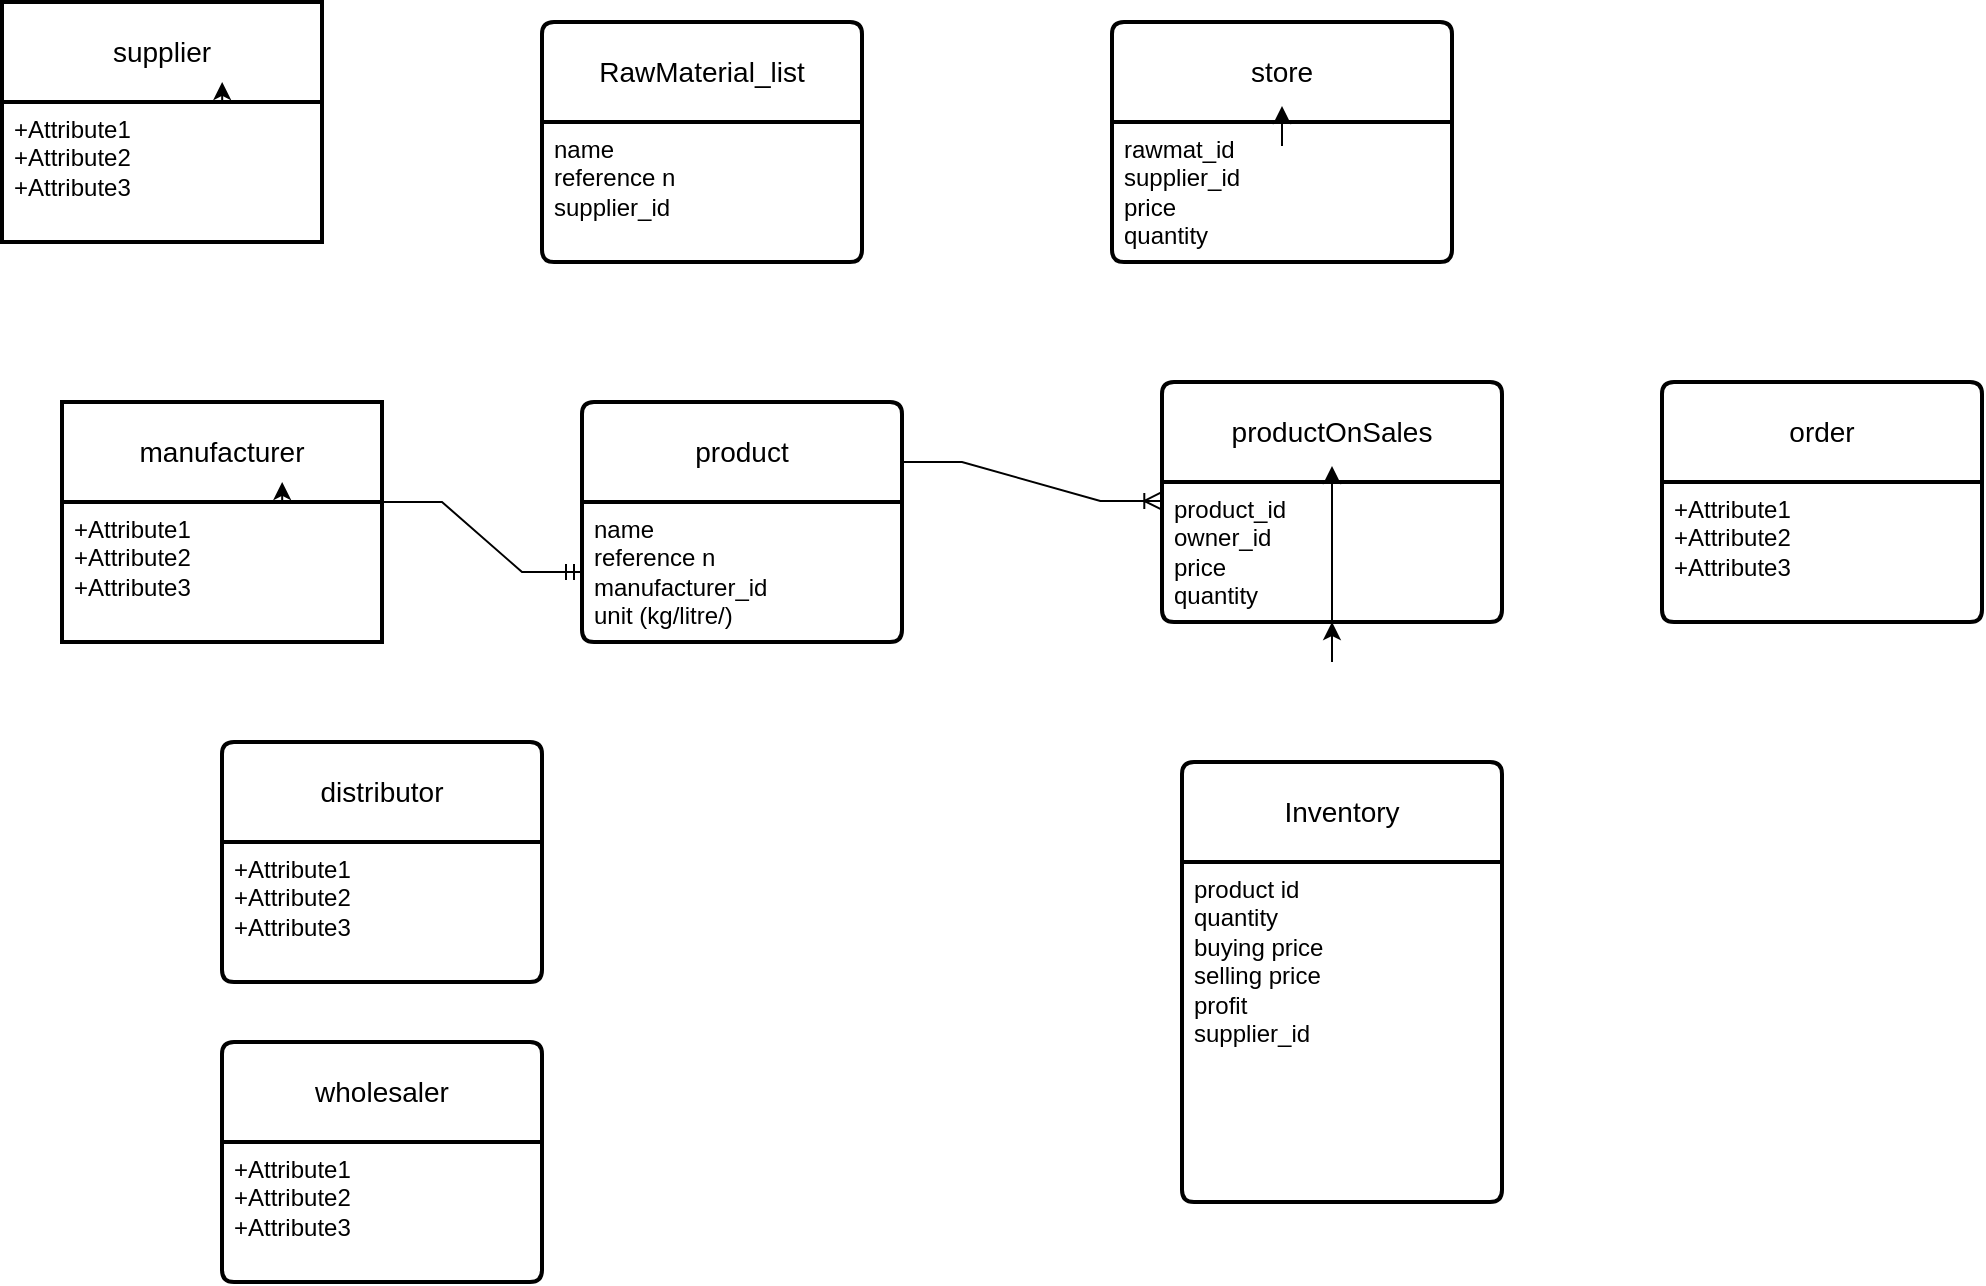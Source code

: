 <mxfile version="23.1.1" type="github">
  <diagram id="R2lEEEUBdFMjLlhIrx00" name="Page-1">
    <mxGraphModel dx="1159" dy="1920" grid="1" gridSize="10" guides="1" tooltips="1" connect="1" arrows="1" fold="1" page="1" pageScale="1" pageWidth="850" pageHeight="1100" math="0" shadow="0" extFonts="Permanent Marker^https://fonts.googleapis.com/css?family=Permanent+Marker">
      <root>
        <mxCell id="0" />
        <mxCell id="1" parent="0" />
        <mxCell id="z-T1WXoChdZg4OlU2w5N-1" style="edgeStyle=orthogonalEdgeStyle;rounded=0;orthogonalLoop=1;jettySize=auto;html=1;" edge="1" parent="1" source="0DHF4O-8l6U6Rx7QHgPa-8" target="0DHF4O-8l6U6Rx7QHgPa-7">
          <mxGeometry relative="1" as="geometry" />
        </mxCell>
        <mxCell id="0DHF4O-8l6U6Rx7QHgPa-2" value="manufacturer" style="swimlane;childLayout=stackLayout;horizontal=1;startSize=50;horizontalStack=0;rounded=1;fontSize=14;fontStyle=0;strokeWidth=2;resizeParent=0;resizeLast=1;shadow=0;dashed=0;align=center;arcSize=0;whiteSpace=wrap;html=1;" parent="1" vertex="1">
          <mxGeometry x="60" y="130" width="160" height="120" as="geometry">
            <mxRectangle x="70" y="110" width="120" height="50" as="alternateBounds" />
          </mxGeometry>
        </mxCell>
        <mxCell id="0DHF4O-8l6U6Rx7QHgPa-3" value="+Attribute1&#xa;+Attribute2&#xa;+Attribute3" style="align=left;strokeColor=none;fillColor=none;spacingLeft=4;fontSize=12;verticalAlign=top;resizable=0;rotatable=0;part=1;html=1;" parent="0DHF4O-8l6U6Rx7QHgPa-2" vertex="1">
          <mxGeometry y="50" width="160" height="70" as="geometry" />
        </mxCell>
        <mxCell id="0DHF4O-8l6U6Rx7QHgPa-13" style="edgeStyle=orthogonalEdgeStyle;rounded=0;orthogonalLoop=1;jettySize=auto;html=1;exitX=0.75;exitY=0;exitDx=0;exitDy=0;entryX=0.688;entryY=-0.143;entryDx=0;entryDy=0;entryPerimeter=0;" parent="0DHF4O-8l6U6Rx7QHgPa-2" source="0DHF4O-8l6U6Rx7QHgPa-3" target="0DHF4O-8l6U6Rx7QHgPa-3" edge="1">
          <mxGeometry relative="1" as="geometry" />
        </mxCell>
        <mxCell id="0DHF4O-8l6U6Rx7QHgPa-4" value="product" style="swimlane;childLayout=stackLayout;horizontal=1;startSize=50;horizontalStack=0;rounded=1;fontSize=14;fontStyle=0;strokeWidth=2;resizeParent=0;resizeLast=1;shadow=0;dashed=0;align=center;arcSize=4;whiteSpace=wrap;html=1;" parent="1" vertex="1">
          <mxGeometry x="320" y="130" width="160" height="120" as="geometry" />
        </mxCell>
        <mxCell id="0DHF4O-8l6U6Rx7QHgPa-5" value="name&lt;br&gt;reference n&lt;br&gt;manufacturer_id&lt;br&gt;unit (kg/litre/)" style="align=left;strokeColor=none;fillColor=none;spacingLeft=4;fontSize=12;verticalAlign=top;resizable=0;rotatable=0;part=1;html=1;" parent="0DHF4O-8l6U6Rx7QHgPa-4" vertex="1">
          <mxGeometry y="50" width="160" height="70" as="geometry" />
        </mxCell>
        <mxCell id="0DHF4O-8l6U6Rx7QHgPa-7" value="productOnSales" style="swimlane;childLayout=stackLayout;horizontal=1;startSize=50;horizontalStack=0;rounded=1;fontSize=14;fontStyle=0;strokeWidth=2;resizeParent=0;resizeLast=1;shadow=0;dashed=0;align=center;arcSize=4;whiteSpace=wrap;html=1;" parent="1" vertex="1">
          <mxGeometry x="610" y="120" width="170" height="120" as="geometry" />
        </mxCell>
        <mxCell id="0DHF4O-8l6U6Rx7QHgPa-8" value="product_id&lt;br&gt;owner_id&lt;br&gt;price&lt;br&gt;quantity" style="align=left;strokeColor=none;fillColor=none;spacingLeft=4;fontSize=12;verticalAlign=top;resizable=0;rotatable=0;part=1;html=1;" parent="0DHF4O-8l6U6Rx7QHgPa-7" vertex="1">
          <mxGeometry y="50" width="170" height="70" as="geometry" />
        </mxCell>
        <mxCell id="0DHF4O-8l6U6Rx7QHgPa-20" style="edgeStyle=orthogonalEdgeStyle;rounded=0;orthogonalLoop=1;jettySize=auto;html=1;entryX=0.5;entryY=0.25;entryDx=0;entryDy=0;entryPerimeter=0;" parent="0DHF4O-8l6U6Rx7QHgPa-7" edge="1">
          <mxGeometry relative="1" as="geometry">
            <mxPoint x="85" y="62" as="sourcePoint" />
            <mxPoint x="85" y="42" as="targetPoint" />
          </mxGeometry>
        </mxCell>
        <mxCell id="0DHF4O-8l6U6Rx7QHgPa-9" value="" style="edgeStyle=entityRelationEdgeStyle;fontSize=12;html=1;endArrow=ERoneToMany;rounded=0;exitX=1;exitY=0.25;exitDx=0;exitDy=0;entryX=-0.005;entryY=0.135;entryDx=0;entryDy=0;entryPerimeter=0;" parent="1" source="0DHF4O-8l6U6Rx7QHgPa-4" target="0DHF4O-8l6U6Rx7QHgPa-8" edge="1">
          <mxGeometry width="100" height="100" relative="1" as="geometry">
            <mxPoint x="490" y="150.75" as="sourcePoint" />
            <mxPoint x="590" y="152" as="targetPoint" />
          </mxGeometry>
        </mxCell>
        <mxCell id="0DHF4O-8l6U6Rx7QHgPa-10" value="distributor" style="swimlane;childLayout=stackLayout;horizontal=1;startSize=50;horizontalStack=0;rounded=1;fontSize=14;fontStyle=0;strokeWidth=2;resizeParent=0;resizeLast=1;shadow=0;dashed=0;align=center;arcSize=4;whiteSpace=wrap;html=1;" parent="1" vertex="1">
          <mxGeometry x="140" y="300" width="160" height="120" as="geometry" />
        </mxCell>
        <mxCell id="0DHF4O-8l6U6Rx7QHgPa-11" value="+Attribute1&#xa;+Attribute2&#xa;+Attribute3" style="align=left;strokeColor=none;fillColor=none;spacingLeft=4;fontSize=12;verticalAlign=top;resizable=0;rotatable=0;part=1;html=1;" parent="0DHF4O-8l6U6Rx7QHgPa-10" vertex="1">
          <mxGeometry y="50" width="160" height="70" as="geometry" />
        </mxCell>
        <mxCell id="0DHF4O-8l6U6Rx7QHgPa-12" value="" style="edgeStyle=entityRelationEdgeStyle;fontSize=12;html=1;endArrow=ERmandOne;rounded=0;exitX=1;exitY=0;exitDx=0;exitDy=0;" parent="1" source="0DHF4O-8l6U6Rx7QHgPa-3" target="0DHF4O-8l6U6Rx7QHgPa-5" edge="1">
          <mxGeometry width="100" height="100" relative="1" as="geometry">
            <mxPoint x="200" y="202" as="sourcePoint" />
            <mxPoint x="300" y="102" as="targetPoint" />
          </mxGeometry>
        </mxCell>
        <mxCell id="0DHF4O-8l6U6Rx7QHgPa-14" value="Inventory" style="swimlane;childLayout=stackLayout;horizontal=1;startSize=50;horizontalStack=0;rounded=1;fontSize=14;fontStyle=0;strokeWidth=2;resizeParent=0;resizeLast=1;shadow=0;dashed=0;align=center;arcSize=4;whiteSpace=wrap;html=1;" parent="1" vertex="1">
          <mxGeometry x="620" y="310" width="160" height="220" as="geometry" />
        </mxCell>
        <mxCell id="0DHF4O-8l6U6Rx7QHgPa-15" value="product id&lt;br&gt;quantity&lt;br&gt;buying price&lt;br&gt;selling price&lt;br&gt;profit&lt;br&gt;supplier_id" style="align=left;strokeColor=none;fillColor=none;spacingLeft=4;fontSize=12;verticalAlign=top;resizable=0;rotatable=0;part=1;html=1;" parent="0DHF4O-8l6U6Rx7QHgPa-14" vertex="1">
          <mxGeometry y="50" width="160" height="170" as="geometry" />
        </mxCell>
        <mxCell id="0DHF4O-8l6U6Rx7QHgPa-18" value="wholesaler" style="swimlane;childLayout=stackLayout;horizontal=1;startSize=50;horizontalStack=0;rounded=1;fontSize=14;fontStyle=0;strokeWidth=2;resizeParent=0;resizeLast=1;shadow=0;dashed=0;align=center;arcSize=4;whiteSpace=wrap;html=1;" parent="1" vertex="1">
          <mxGeometry x="140" y="450" width="160" height="120" as="geometry" />
        </mxCell>
        <mxCell id="0DHF4O-8l6U6Rx7QHgPa-19" value="+Attribute1&#xa;+Attribute2&#xa;+Attribute3" style="align=left;strokeColor=none;fillColor=none;spacingLeft=4;fontSize=12;verticalAlign=top;resizable=0;rotatable=0;part=1;html=1;" parent="0DHF4O-8l6U6Rx7QHgPa-18" vertex="1">
          <mxGeometry y="50" width="160" height="70" as="geometry" />
        </mxCell>
        <mxCell id="0DHF4O-8l6U6Rx7QHgPa-21" value="RawMaterial_list" style="swimlane;childLayout=stackLayout;horizontal=1;startSize=50;horizontalStack=0;rounded=1;fontSize=14;fontStyle=0;strokeWidth=2;resizeParent=0;resizeLast=1;shadow=0;dashed=0;align=center;arcSize=4;whiteSpace=wrap;html=1;" parent="1" vertex="1">
          <mxGeometry x="300" y="-60" width="160" height="120" as="geometry" />
        </mxCell>
        <mxCell id="0DHF4O-8l6U6Rx7QHgPa-22" value="name&lt;br&gt;reference n&lt;br&gt;supplier_id" style="align=left;strokeColor=none;fillColor=none;spacingLeft=4;fontSize=12;verticalAlign=top;resizable=0;rotatable=0;part=1;html=1;" parent="0DHF4O-8l6U6Rx7QHgPa-21" vertex="1">
          <mxGeometry y="50" width="160" height="70" as="geometry" />
        </mxCell>
        <mxCell id="0DHF4O-8l6U6Rx7QHgPa-23" value="store" style="swimlane;childLayout=stackLayout;horizontal=1;startSize=50;horizontalStack=0;rounded=1;fontSize=14;fontStyle=0;strokeWidth=2;resizeParent=0;resizeLast=1;shadow=0;dashed=0;align=center;arcSize=4;whiteSpace=wrap;html=1;" parent="1" vertex="1">
          <mxGeometry x="585" y="-60" width="170" height="120" as="geometry" />
        </mxCell>
        <mxCell id="0DHF4O-8l6U6Rx7QHgPa-24" value="rawmat_id&lt;br&gt;supplier_id&lt;br&gt;price&lt;br&gt;quantity" style="align=left;strokeColor=none;fillColor=none;spacingLeft=4;fontSize=12;verticalAlign=top;resizable=0;rotatable=0;part=1;html=1;" parent="0DHF4O-8l6U6Rx7QHgPa-23" vertex="1">
          <mxGeometry y="50" width="170" height="70" as="geometry" />
        </mxCell>
        <mxCell id="0DHF4O-8l6U6Rx7QHgPa-25" style="edgeStyle=orthogonalEdgeStyle;rounded=0;orthogonalLoop=1;jettySize=auto;html=1;entryX=0.5;entryY=0.25;entryDx=0;entryDy=0;entryPerimeter=0;" parent="0DHF4O-8l6U6Rx7QHgPa-23" edge="1">
          <mxGeometry relative="1" as="geometry">
            <mxPoint x="85" y="62" as="sourcePoint" />
            <mxPoint x="85" y="42" as="targetPoint" />
          </mxGeometry>
        </mxCell>
        <mxCell id="0DHF4O-8l6U6Rx7QHgPa-27" value="supplier" style="swimlane;childLayout=stackLayout;horizontal=1;startSize=50;horizontalStack=0;rounded=1;fontSize=14;fontStyle=0;strokeWidth=2;resizeParent=0;resizeLast=1;shadow=0;dashed=0;align=center;arcSize=0;whiteSpace=wrap;html=1;" parent="1" vertex="1">
          <mxGeometry x="30" y="-70" width="160" height="120" as="geometry">
            <mxRectangle x="70" y="110" width="120" height="50" as="alternateBounds" />
          </mxGeometry>
        </mxCell>
        <mxCell id="0DHF4O-8l6U6Rx7QHgPa-28" value="+Attribute1&#xa;+Attribute2&#xa;+Attribute3" style="align=left;strokeColor=none;fillColor=none;spacingLeft=4;fontSize=12;verticalAlign=top;resizable=0;rotatable=0;part=1;html=1;" parent="0DHF4O-8l6U6Rx7QHgPa-27" vertex="1">
          <mxGeometry y="50" width="160" height="70" as="geometry" />
        </mxCell>
        <mxCell id="0DHF4O-8l6U6Rx7QHgPa-29" style="edgeStyle=orthogonalEdgeStyle;rounded=0;orthogonalLoop=1;jettySize=auto;html=1;exitX=0.75;exitY=0;exitDx=0;exitDy=0;entryX=0.688;entryY=-0.143;entryDx=0;entryDy=0;entryPerimeter=0;" parent="0DHF4O-8l6U6Rx7QHgPa-27" source="0DHF4O-8l6U6Rx7QHgPa-28" target="0DHF4O-8l6U6Rx7QHgPa-28" edge="1">
          <mxGeometry relative="1" as="geometry" />
        </mxCell>
        <mxCell id="z-T1WXoChdZg4OlU2w5N-32" value="order" style="swimlane;childLayout=stackLayout;horizontal=1;startSize=50;horizontalStack=0;rounded=1;fontSize=14;fontStyle=0;strokeWidth=2;resizeParent=0;resizeLast=1;shadow=0;dashed=0;align=center;arcSize=4;whiteSpace=wrap;html=1;" vertex="1" parent="1">
          <mxGeometry x="860" y="120" width="160" height="120" as="geometry" />
        </mxCell>
        <mxCell id="z-T1WXoChdZg4OlU2w5N-33" value="+Attribute1&#xa;+Attribute2&#xa;+Attribute3" style="align=left;strokeColor=none;fillColor=none;spacingLeft=4;fontSize=12;verticalAlign=top;resizable=0;rotatable=0;part=1;html=1;" vertex="1" parent="z-T1WXoChdZg4OlU2w5N-32">
          <mxGeometry y="50" width="160" height="70" as="geometry" />
        </mxCell>
      </root>
    </mxGraphModel>
  </diagram>
</mxfile>
